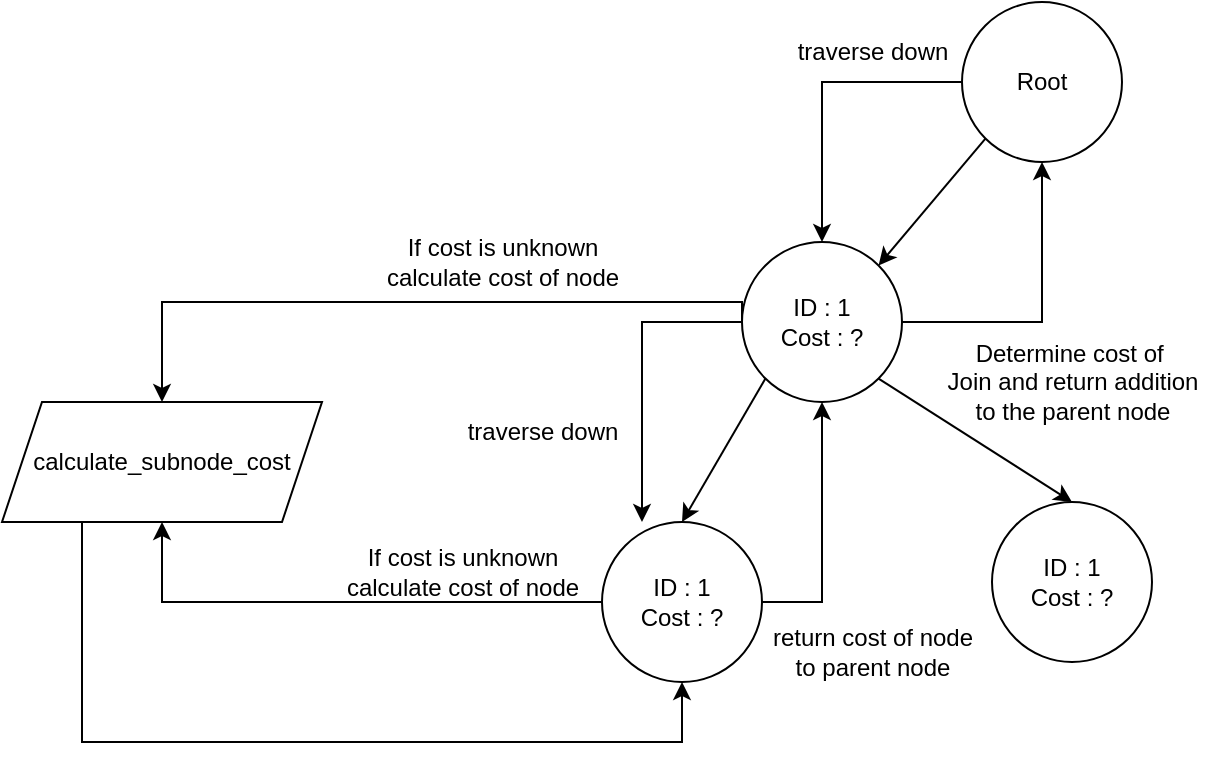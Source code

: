 <mxfile version="21.1.4" type="github">
  <diagram name="Page-1" id="73SI6zIwyv-atHLCpnE8">
    <mxGraphModel dx="2071" dy="743" grid="1" gridSize="10" guides="1" tooltips="1" connect="1" arrows="1" fold="1" page="1" pageScale="1" pageWidth="850" pageHeight="1100" math="0" shadow="0">
      <root>
        <mxCell id="0" />
        <mxCell id="1" parent="0" />
        <mxCell id="b69Sy6JwKX5i369Lonmz-8" style="rounded=0;orthogonalLoop=1;jettySize=auto;html=1;exitX=0;exitY=1;exitDx=0;exitDy=0;entryX=1;entryY=0;entryDx=0;entryDy=0;" edge="1" parent="1" source="b69Sy6JwKX5i369Lonmz-1" target="b69Sy6JwKX5i369Lonmz-2">
          <mxGeometry relative="1" as="geometry" />
        </mxCell>
        <mxCell id="b69Sy6JwKX5i369Lonmz-18" value="" style="edgeStyle=orthogonalEdgeStyle;rounded=0;orthogonalLoop=1;jettySize=auto;html=1;entryX=0.5;entryY=0;entryDx=0;entryDy=0;" edge="1" parent="1" source="b69Sy6JwKX5i369Lonmz-1" target="b69Sy6JwKX5i369Lonmz-2">
          <mxGeometry relative="1" as="geometry">
            <mxPoint x="260" y="150" as="targetPoint" />
          </mxGeometry>
        </mxCell>
        <mxCell id="b69Sy6JwKX5i369Lonmz-1" value="Root" style="ellipse;whiteSpace=wrap;html=1;aspect=fixed;" vertex="1" parent="1">
          <mxGeometry x="340" y="110" width="80" height="80" as="geometry" />
        </mxCell>
        <mxCell id="b69Sy6JwKX5i369Lonmz-19" style="edgeStyle=orthogonalEdgeStyle;rounded=0;orthogonalLoop=1;jettySize=auto;html=1;exitX=0;exitY=0.5;exitDx=0;exitDy=0;entryX=0.25;entryY=0;entryDx=0;entryDy=0;entryPerimeter=0;" edge="1" parent="1" source="b69Sy6JwKX5i369Lonmz-2" target="b69Sy6JwKX5i369Lonmz-5">
          <mxGeometry relative="1" as="geometry" />
        </mxCell>
        <mxCell id="b69Sy6JwKX5i369Lonmz-21" style="edgeStyle=orthogonalEdgeStyle;rounded=0;orthogonalLoop=1;jettySize=auto;html=1;exitX=1;exitY=0.5;exitDx=0;exitDy=0;entryX=0.5;entryY=1;entryDx=0;entryDy=0;" edge="1" parent="1" source="b69Sy6JwKX5i369Lonmz-2" target="b69Sy6JwKX5i369Lonmz-1">
          <mxGeometry relative="1" as="geometry">
            <mxPoint x="380" y="200" as="targetPoint" />
          </mxGeometry>
        </mxCell>
        <mxCell id="b69Sy6JwKX5i369Lonmz-2" value="ID : 1&lt;br&gt;Cost : ?" style="ellipse;whiteSpace=wrap;html=1;aspect=fixed;" vertex="1" parent="1">
          <mxGeometry x="230" y="230" width="80" height="80" as="geometry" />
        </mxCell>
        <mxCell id="b69Sy6JwKX5i369Lonmz-4" value="ID : 1&lt;br&gt;Cost : ?" style="ellipse;whiteSpace=wrap;html=1;aspect=fixed;" vertex="1" parent="1">
          <mxGeometry x="355" y="360" width="80" height="80" as="geometry" />
        </mxCell>
        <mxCell id="b69Sy6JwKX5i369Lonmz-15" style="edgeStyle=orthogonalEdgeStyle;rounded=0;orthogonalLoop=1;jettySize=auto;html=1;exitX=0;exitY=0.5;exitDx=0;exitDy=0;entryX=0.5;entryY=1;entryDx=0;entryDy=0;" edge="1" parent="1" source="b69Sy6JwKX5i369Lonmz-5" target="b69Sy6JwKX5i369Lonmz-14">
          <mxGeometry relative="1" as="geometry" />
        </mxCell>
        <mxCell id="b69Sy6JwKX5i369Lonmz-20" style="edgeStyle=orthogonalEdgeStyle;rounded=0;orthogonalLoop=1;jettySize=auto;html=1;exitX=1;exitY=0.5;exitDx=0;exitDy=0;entryX=0.5;entryY=1;entryDx=0;entryDy=0;" edge="1" parent="1" source="b69Sy6JwKX5i369Lonmz-5" target="b69Sy6JwKX5i369Lonmz-2">
          <mxGeometry relative="1" as="geometry">
            <mxPoint x="270" y="320" as="targetPoint" />
          </mxGeometry>
        </mxCell>
        <mxCell id="b69Sy6JwKX5i369Lonmz-5" value="ID : 1&lt;br&gt;Cost : ?" style="ellipse;whiteSpace=wrap;html=1;aspect=fixed;" vertex="1" parent="1">
          <mxGeometry x="160" y="370" width="80" height="80" as="geometry" />
        </mxCell>
        <mxCell id="b69Sy6JwKX5i369Lonmz-10" style="rounded=0;orthogonalLoop=1;jettySize=auto;html=1;exitX=0;exitY=1;exitDx=0;exitDy=0;entryX=0.5;entryY=0;entryDx=0;entryDy=0;" edge="1" parent="1" source="b69Sy6JwKX5i369Lonmz-2" target="b69Sy6JwKX5i369Lonmz-5">
          <mxGeometry relative="1" as="geometry">
            <mxPoint x="362" y="188" as="sourcePoint" />
            <mxPoint x="318" y="252" as="targetPoint" />
            <Array as="points" />
          </mxGeometry>
        </mxCell>
        <mxCell id="b69Sy6JwKX5i369Lonmz-13" style="rounded=0;orthogonalLoop=1;jettySize=auto;html=1;exitX=1;exitY=1;exitDx=0;exitDy=0;entryX=0.5;entryY=0;entryDx=0;entryDy=0;" edge="1" parent="1" source="b69Sy6JwKX5i369Lonmz-2" target="b69Sy6JwKX5i369Lonmz-4">
          <mxGeometry relative="1" as="geometry">
            <mxPoint x="462" y="308" as="sourcePoint" />
            <mxPoint x="440" y="380" as="targetPoint" />
            <Array as="points" />
          </mxGeometry>
        </mxCell>
        <mxCell id="b69Sy6JwKX5i369Lonmz-16" style="edgeStyle=orthogonalEdgeStyle;rounded=0;orthogonalLoop=1;jettySize=auto;html=1;entryX=0.5;entryY=1;entryDx=0;entryDy=0;exitX=0.25;exitY=1;exitDx=0;exitDy=0;" edge="1" parent="1" source="b69Sy6JwKX5i369Lonmz-14" target="b69Sy6JwKX5i369Lonmz-5">
          <mxGeometry relative="1" as="geometry">
            <Array as="points">
              <mxPoint x="-100" y="480" />
              <mxPoint x="200" y="480" />
            </Array>
          </mxGeometry>
        </mxCell>
        <mxCell id="b69Sy6JwKX5i369Lonmz-14" value="calculate_subnode_cost" style="shape=parallelogram;perimeter=parallelogramPerimeter;whiteSpace=wrap;html=1;fixedSize=1;" vertex="1" parent="1">
          <mxGeometry x="-140" y="310" width="160" height="60" as="geometry" />
        </mxCell>
        <mxCell id="b69Sy6JwKX5i369Lonmz-22" value="traverse down" style="text;html=1;align=center;verticalAlign=middle;resizable=0;points=[];autosize=1;strokeColor=none;fillColor=none;" vertex="1" parent="1">
          <mxGeometry x="245" y="120" width="100" height="30" as="geometry" />
        </mxCell>
        <mxCell id="b69Sy6JwKX5i369Lonmz-23" value="If cost is unknown&lt;br&gt;calculate cost of node" style="text;html=1;align=center;verticalAlign=middle;resizable=0;points=[];autosize=1;strokeColor=none;fillColor=none;" vertex="1" parent="1">
          <mxGeometry x="20" y="375" width="140" height="40" as="geometry" />
        </mxCell>
        <mxCell id="b69Sy6JwKX5i369Lonmz-24" value="return cost of node &lt;br&gt;to parent node" style="text;html=1;align=center;verticalAlign=middle;resizable=0;points=[];autosize=1;strokeColor=none;fillColor=none;" vertex="1" parent="1">
          <mxGeometry x="235" y="415" width="120" height="40" as="geometry" />
        </mxCell>
        <mxCell id="b69Sy6JwKX5i369Lonmz-26" value="traverse down" style="text;html=1;align=center;verticalAlign=middle;resizable=0;points=[];autosize=1;strokeColor=none;fillColor=none;" vertex="1" parent="1">
          <mxGeometry x="80" y="310" width="100" height="30" as="geometry" />
        </mxCell>
        <mxCell id="b69Sy6JwKX5i369Lonmz-27" value="Determine cost of&amp;nbsp;&lt;br&gt;Join and return addition&lt;br&gt;to the parent node" style="text;html=1;align=center;verticalAlign=middle;resizable=0;points=[];autosize=1;strokeColor=none;fillColor=none;" vertex="1" parent="1">
          <mxGeometry x="320" y="270" width="150" height="60" as="geometry" />
        </mxCell>
        <mxCell id="b69Sy6JwKX5i369Lonmz-28" style="edgeStyle=orthogonalEdgeStyle;rounded=0;orthogonalLoop=1;jettySize=auto;html=1;exitX=0;exitY=0.5;exitDx=0;exitDy=0;entryX=0.5;entryY=0;entryDx=0;entryDy=0;" edge="1" parent="1" target="b69Sy6JwKX5i369Lonmz-14">
          <mxGeometry relative="1" as="geometry">
            <mxPoint x="230" y="270" as="sourcePoint" />
            <mxPoint x="-30" y="230" as="targetPoint" />
            <Array as="points">
              <mxPoint x="230" y="260" />
              <mxPoint x="-60" y="260" />
            </Array>
          </mxGeometry>
        </mxCell>
        <mxCell id="b69Sy6JwKX5i369Lonmz-29" value="If cost is unknown&lt;br&gt;calculate cost of node" style="text;html=1;align=center;verticalAlign=middle;resizable=0;points=[];autosize=1;strokeColor=none;fillColor=none;" vertex="1" parent="1">
          <mxGeometry x="40" y="220" width="140" height="40" as="geometry" />
        </mxCell>
      </root>
    </mxGraphModel>
  </diagram>
</mxfile>
